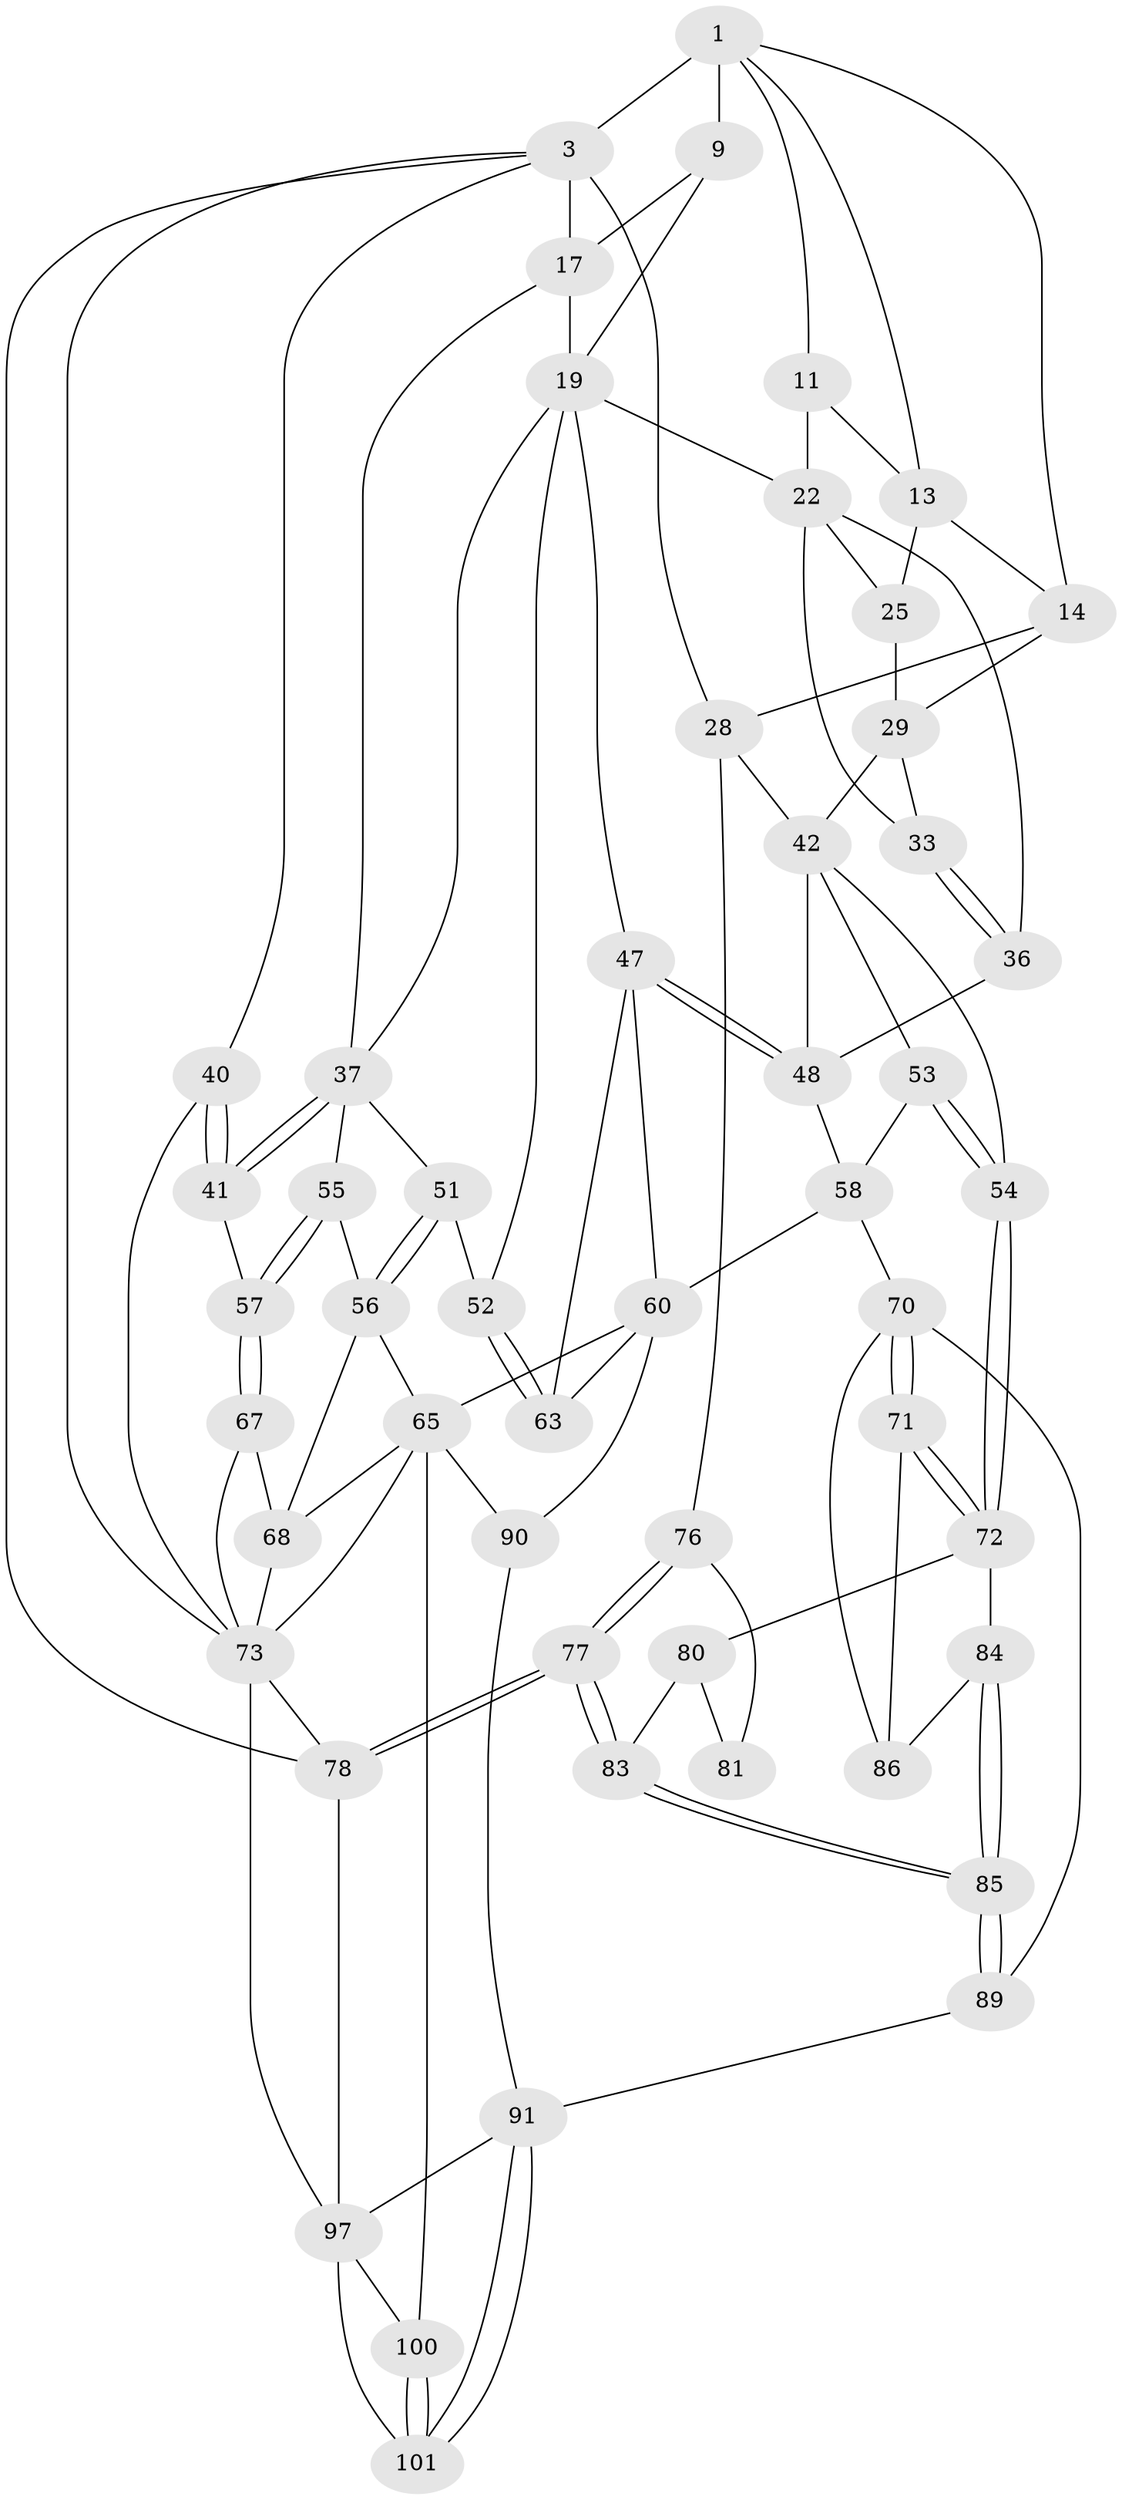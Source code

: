 // original degree distribution, {3: 0.019230769230769232, 4: 0.2403846153846154, 5: 0.5192307692307693, 6: 0.22115384615384615}
// Generated by graph-tools (version 1.1) at 2025/17/03/09/25 04:17:14]
// undirected, 52 vertices, 117 edges
graph export_dot {
graph [start="1"]
  node [color=gray90,style=filled];
  1 [pos="+0.42591453033422666+0",super="+2+6"];
  3 [pos="+1+0",super="+16+4"];
  9 [pos="+0.8210634567573787+0.00863582329219629",super="+18"];
  11 [pos="+0.6637160837288185+0.21615980144253077",super="+12"];
  13 [pos="+0.4624053179426514+0.12516767166367548",super="+15"];
  14 [pos="+0.19004238475280136+0.12383237044483048",super="+27"];
  17 [pos="+0.9821604495729628+0.2883454165178989",super="+35"];
  19 [pos="+0.825122487274825+0.29281060698198014",super="+20"];
  22 [pos="+0.6546709389441794+0.31432513844538224",super="+23+31"];
  25 [pos="+0.46042136822247043+0.28003671830909965",super="+26"];
  28 [pos="+0+0.3628566141806101",super="+44"];
  29 [pos="+0.3242178455067294+0.33747410247365617",super="+34+30"];
  33 [pos="+0.4407967797247744+0.38987756589655603"];
  36 [pos="+0.478311527313786+0.4568999825771182"];
  37 [pos="+0.9212231980440851+0.44132849218553605",super="+38"];
  40 [pos="+1+0.5423704655617836"];
  41 [pos="+1+0.5247804871876343"];
  42 [pos="+0.23218550848312516+0.5114246955926243",super="+43+45"];
  47 [pos="+0.5403316392010759+0.533991483701723",super="+59"];
  48 [pos="+0.5116688037983574+0.5200410198767866",super="+49"];
  51 [pos="+0.7443825150039989+0.5514345885072457"];
  52 [pos="+0.703621326826237+0.5621960384631678"];
  53 [pos="+0.29995088813358906+0.562582283626246"];
  54 [pos="+0.25004469403316004+0.5737352699140661"];
  55 [pos="+0.8368257148896047+0.5764907595779755"];
  56 [pos="+0.7835384291055003+0.5775220839560176",super="+64"];
  57 [pos="+0.8998583754773162+0.606319350431406"];
  58 [pos="+0.3946521770657484+0.5677681700099978",super="+62"];
  60 [pos="+0.47731734242325663+0.7356318290704699",super="+66+61"];
  63 [pos="+0.673525701480458+0.7125008502793397"];
  65 [pos="+0.7349234447121257+0.8108180492636193",super="+94"];
  67 [pos="+0.8911517903647073+0.7833121912930363"];
  68 [pos="+0.8621002625988353+0.800157808107791",super="+95+69"];
  70 [pos="+0.3351874035855945+0.7169405629296818",super="+87"];
  71 [pos="+0.2562384964146683+0.6354919854530935"];
  72 [pos="+0.23864530206428403+0.6067724111528847",super="+79"];
  73 [pos="+1+1",super="+104+74"];
  76 [pos="+0+0.3921620683653837"];
  77 [pos="+0+1"];
  78 [pos="+0+1"];
  80 [pos="+0.1631277372002892+0.642360714328522",super="+82"];
  81 [pos="+0+0.45142177875595296"];
  83 [pos="+0+1"];
  84 [pos="+0.1818681952086856+0.7697619065772541"];
  85 [pos="+0.11072669121611185+0.877409656810342"];
  86 [pos="+0.227140567732126+0.7629100209173278"];
  89 [pos="+0.23698144431753163+0.8533554171527192",super="+93"];
  90 [pos="+0.466003853335209+0.8088737950617977"];
  91 [pos="+0.4590982437485747+0.831918571398691",super="+92"];
  97 [pos="+0.3087434607154598+0.999950345014592",super="+98"];
  100 [pos="+0.5456987109804539+1"];
  101 [pos="+0.49737101014877816+0.934288651467659"];
  1 -- 3 [weight=2];
  1 -- 9 [weight=2];
  1 -- 11;
  1 -- 13;
  1 -- 14;
  3 -- 73;
  3 -- 40;
  3 -- 17;
  3 -- 28;
  3 -- 78;
  9 -- 19;
  9 -- 17;
  11 -- 13;
  11 -- 22 [weight=2];
  13 -- 25;
  13 -- 14;
  14 -- 28;
  14 -- 29;
  17 -- 19;
  17 -- 37;
  19 -- 52;
  19 -- 22;
  19 -- 47;
  19 -- 37;
  22 -- 25 [weight=2];
  22 -- 36;
  22 -- 33;
  25 -- 29;
  28 -- 42;
  28 -- 76;
  29 -- 33;
  29 -- 42 [weight=2];
  33 -- 36;
  33 -- 36;
  36 -- 48;
  37 -- 41;
  37 -- 41;
  37 -- 51;
  37 -- 55;
  40 -- 41;
  40 -- 41;
  40 -- 73;
  41 -- 57;
  42 -- 54;
  42 -- 48;
  42 -- 53;
  47 -- 48;
  47 -- 48;
  47 -- 60;
  47 -- 63;
  48 -- 58;
  51 -- 52;
  51 -- 56;
  51 -- 56;
  52 -- 63;
  52 -- 63;
  53 -- 54;
  53 -- 54;
  53 -- 58;
  54 -- 72;
  54 -- 72;
  55 -- 56;
  55 -- 57;
  55 -- 57;
  56 -- 65;
  56 -- 68;
  57 -- 67;
  57 -- 67;
  58 -- 60;
  58 -- 70;
  60 -- 65;
  60 -- 63;
  60 -- 90;
  65 -- 68;
  65 -- 100;
  65 -- 73;
  65 -- 90;
  67 -- 68;
  67 -- 73;
  68 -- 73;
  70 -- 71;
  70 -- 71;
  70 -- 89 [weight=2];
  70 -- 86;
  71 -- 72;
  71 -- 72;
  71 -- 86;
  72 -- 80;
  72 -- 84;
  73 -- 78;
  73 -- 97;
  76 -- 77;
  76 -- 77;
  76 -- 81;
  77 -- 78;
  77 -- 78;
  77 -- 83;
  77 -- 83;
  78 -- 97;
  80 -- 81 [weight=2];
  80 -- 83;
  83 -- 85;
  83 -- 85;
  84 -- 85;
  84 -- 85;
  84 -- 86;
  85 -- 89;
  85 -- 89;
  89 -- 91;
  90 -- 91;
  91 -- 101;
  91 -- 101;
  91 -- 97;
  97 -- 101;
  97 -- 100;
  100 -- 101;
  100 -- 101;
}
